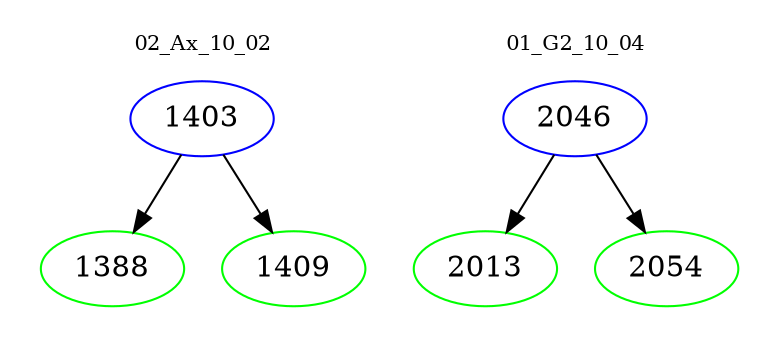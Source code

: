 digraph{
subgraph cluster_0 {
color = white
label = "02_Ax_10_02";
fontsize=10;
T0_1403 [label="1403", color="blue"]
T0_1403 -> T0_1388 [color="black"]
T0_1388 [label="1388", color="green"]
T0_1403 -> T0_1409 [color="black"]
T0_1409 [label="1409", color="green"]
}
subgraph cluster_1 {
color = white
label = "01_G2_10_04";
fontsize=10;
T1_2046 [label="2046", color="blue"]
T1_2046 -> T1_2013 [color="black"]
T1_2013 [label="2013", color="green"]
T1_2046 -> T1_2054 [color="black"]
T1_2054 [label="2054", color="green"]
}
}
